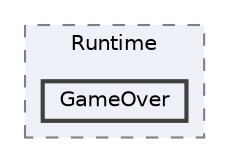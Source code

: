 digraph "C:/Users/むずでょ/Documents/Unity Projects/RMU-1-00-00-Research/Assets/RPGMaker/Codebase/Runtime/GameOver"
{
 // LATEX_PDF_SIZE
  bgcolor="transparent";
  edge [fontname=Helvetica,fontsize=10,labelfontname=Helvetica,labelfontsize=10];
  node [fontname=Helvetica,fontsize=10,shape=box,height=0.2,width=0.4];
  compound=true
  subgraph clusterdir_f75b6d0a85c69be80d5afad8cb782400 {
    graph [ bgcolor="#edf0f7", pencolor="grey50", label="Runtime", fontname=Helvetica,fontsize=10 style="filled,dashed", URL="dir_f75b6d0a85c69be80d5afad8cb782400.html",tooltip=""]
  dir_af3bf46f3b4e56dabf2acb997e9b49a2 [label="GameOver", fillcolor="#edf0f7", color="grey25", style="filled,bold", URL="dir_af3bf46f3b4e56dabf2acb997e9b49a2.html",tooltip=""];
  }
}
